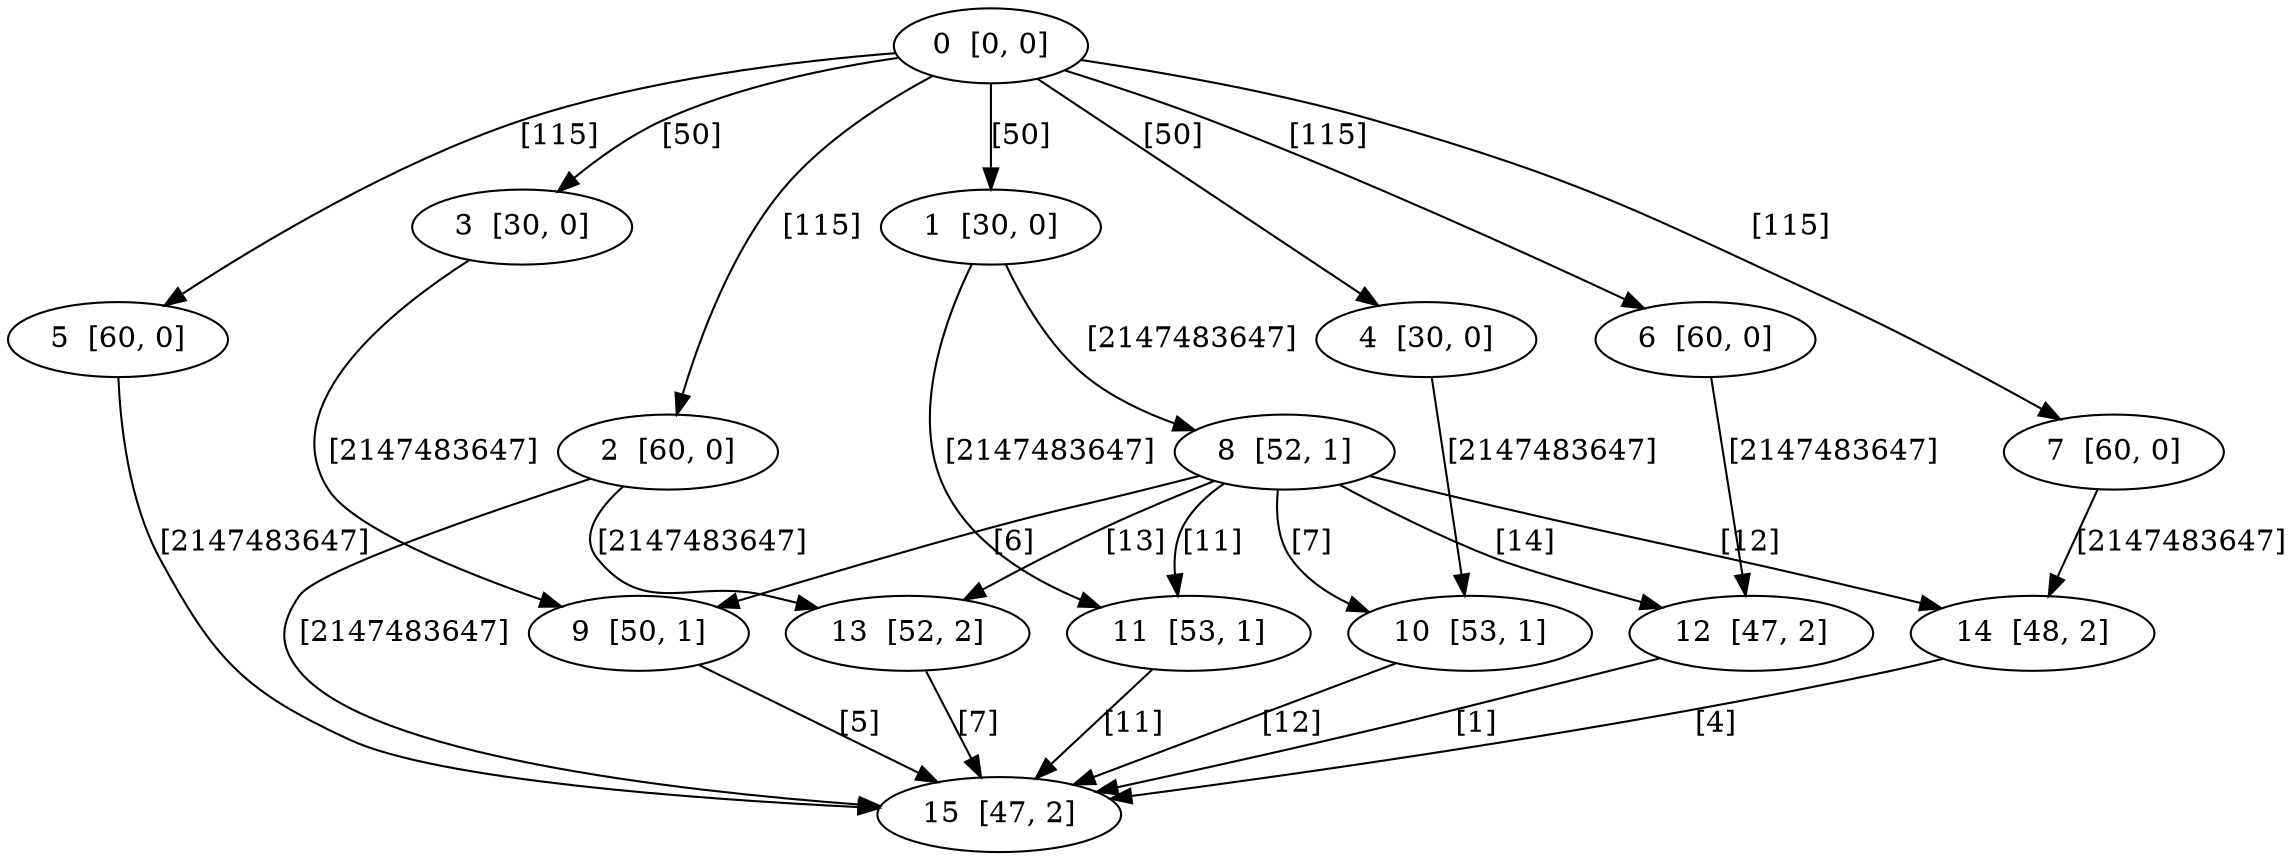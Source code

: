 digraph DAG {
    0  [label="0  [0, 0]"]
    1  [label="1  [30, 0]"]
    2  [label="2  [60, 0]"]
    3  [label="3  [30, 0]"]
    4  [label="4  [30, 0]"]
    5  [label="5  [60, 0]"]
    6  [label="6  [60, 0]"]
    7  [label="7  [60, 0]"]
    8  [label="8  [52, 1]"]
    9  [label="9  [50, 1]"]
    10  [label="10  [53, 1]"]
    11  [label="11  [53, 1]"]
    12  [label="12  [47, 2]"]
    13  [label="13  [52, 2]"]
    14  [label="14  [48, 2]"]
    15  [label="15  [47, 2]"]

    0 -> 1    [ label = "[50]" ]
    0 -> 2    [ label = "[115]" ]
    0 -> 3    [ label = "[50]" ]
    0 -> 4    [ label = "[50]" ]
    0 -> 5    [ label = "[115]" ]
    0 -> 6    [ label = "[115]" ]
    0 -> 7    [ label = "[115]" ]
    1 -> 8    [ label = "[2147483647]" ]
    1 -> 11    [ label = "[2147483647]" ]
    2 -> 13    [ label = "[2147483647]" ]
    2 -> 15    [ label = "[2147483647]" ]
    3 -> 9    [ label = "[2147483647]" ]
    4 -> 10    [ label = "[2147483647]" ]
    5 -> 15    [ label = "[2147483647]" ]
    6 -> 12    [ label = "[2147483647]" ]
    7 -> 14    [ label = "[2147483647]" ]
    8 -> 9    [ label = "[6]" ]
    8 -> 10    [ label = "[7]" ]
    8 -> 11    [ label = "[11]" ]
    8 -> 12    [ label = "[14]" ]
    8 -> 13    [ label = "[13]" ]
    8 -> 14    [ label = "[12]" ]
    9 -> 15    [ label = "[5]" ]
    10 -> 15    [ label = "[12]" ]
    11 -> 15    [ label = "[11]" ]
    12 -> 15    [ label = "[1]" ]
    13 -> 15    [ label = "[7]" ]
    14 -> 15    [ label = "[4]" ]
}
